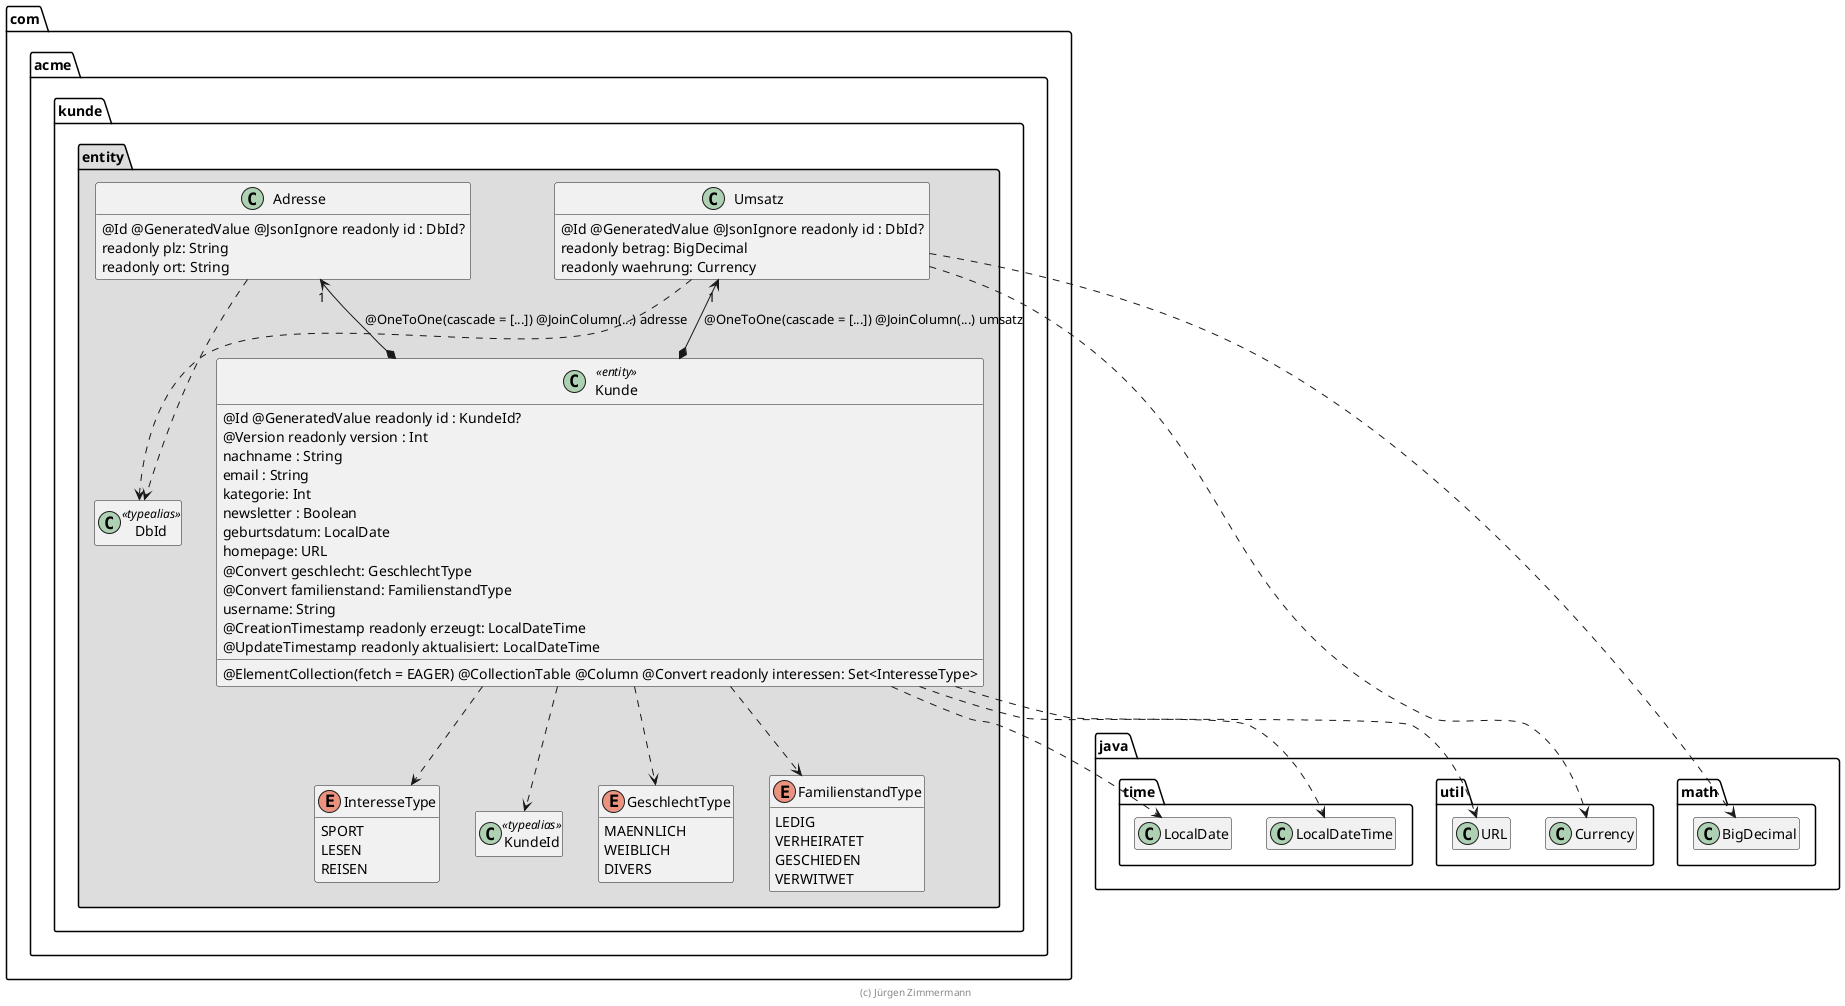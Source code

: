 ' Copyright (C) 2019 - present Juergen Zimmermann, Hochschule Karlsruhe
'
' This program is free software: you can redistribute it and/or modify
' it under the terms of the GNU General Public License as published by
' the Free Software Foundation, either version 3 of the License, or
' (at your option) any later version.
'
' This program is distributed in the hope that it will be useful,
' but WITHOUT ANY WARRANTY; without even the implied warranty of
' MERCHANTABILITY or FITNESS FOR A PARTICULAR PURPOSE.  See the
' GNU General Public License for more details.
'
' You should have received a copy of the GNU General Public License
' along with this program.  If not, see <https://www.gnu.org/licenses/>.
@startuml Kunde

skinparam classAttributeIconSize 0
' skinparam monochrome true

package java {
    package util {
        class URL
        class Currency
    }

    package math {
        class BigDecimal
    }

    package time {
        class LocalDate
        class LocalDateTime
    }
}

package com.acme.kunde {
    package entity #DDDDDD {
        class KundeId << typealias >>
        class DbId << typealias >>

        class Umsatz {
            @Id @GeneratedValue @JsonIgnore readonly id : DbId?
            readonly betrag: BigDecimal
            readonly waehrung: Currency
        }
        Umsatz ..> DbId

        class Adresse {
            @Id @GeneratedValue @JsonIgnore readonly id : DbId?
            readonly plz: String
            readonly ort: String
        }
        Adresse ..> DbId

        enum GeschlechtType {
            MAENNLICH
            WEIBLICH
            DIVERS
        }

        enum FamilienstandType {
            LEDIG
            VERHEIRATET
            GESCHIEDEN
            VERWITWET
        }

        enum InteresseType {
            SPORT
            LESEN
            REISEN
        }

        class Kunde << entity >> {
            @Id @GeneratedValue readonly id : KundeId?
            @Version readonly version : Int
            nachname : String
            email : String
            kategorie: Int
            newsletter : Boolean
            geburtsdatum: LocalDate
            homepage: URL
            @Convert geschlecht: GeschlechtType
            @Convert familienstand: FamilienstandType
            @ElementCollection(fetch = EAGER) @CollectionTable @Column @Convert readonly interessen: Set<InteresseType>
            username: String
            @CreationTimestamp readonly erzeugt: LocalDateTime
            @UpdateTimestamp readonly aktualisiert: LocalDateTime
        }

        Kunde *-up-> "1" Umsatz : @OneToOne(cascade = [...]) @JoinColumn(...) umsatz
        Kunde *-up-> "1" Adresse :  @OneToOne(cascade = [...]) @JoinColumn(...) adresse

        Kunde ..> KundeId
        Kunde ..> GeschlechtType
        Kunde ..> FamilienstandType
        Kunde ..> InteresseType
        Kunde ..> URL
        Kunde ..> LocalDate
        Kunde ..> LocalDateTime

        Umsatz ..> Currency
        Umsatz ..> BigDecimal
    }
}

hide empty members

footer (c) Jürgen Zimmermann

@enduml
